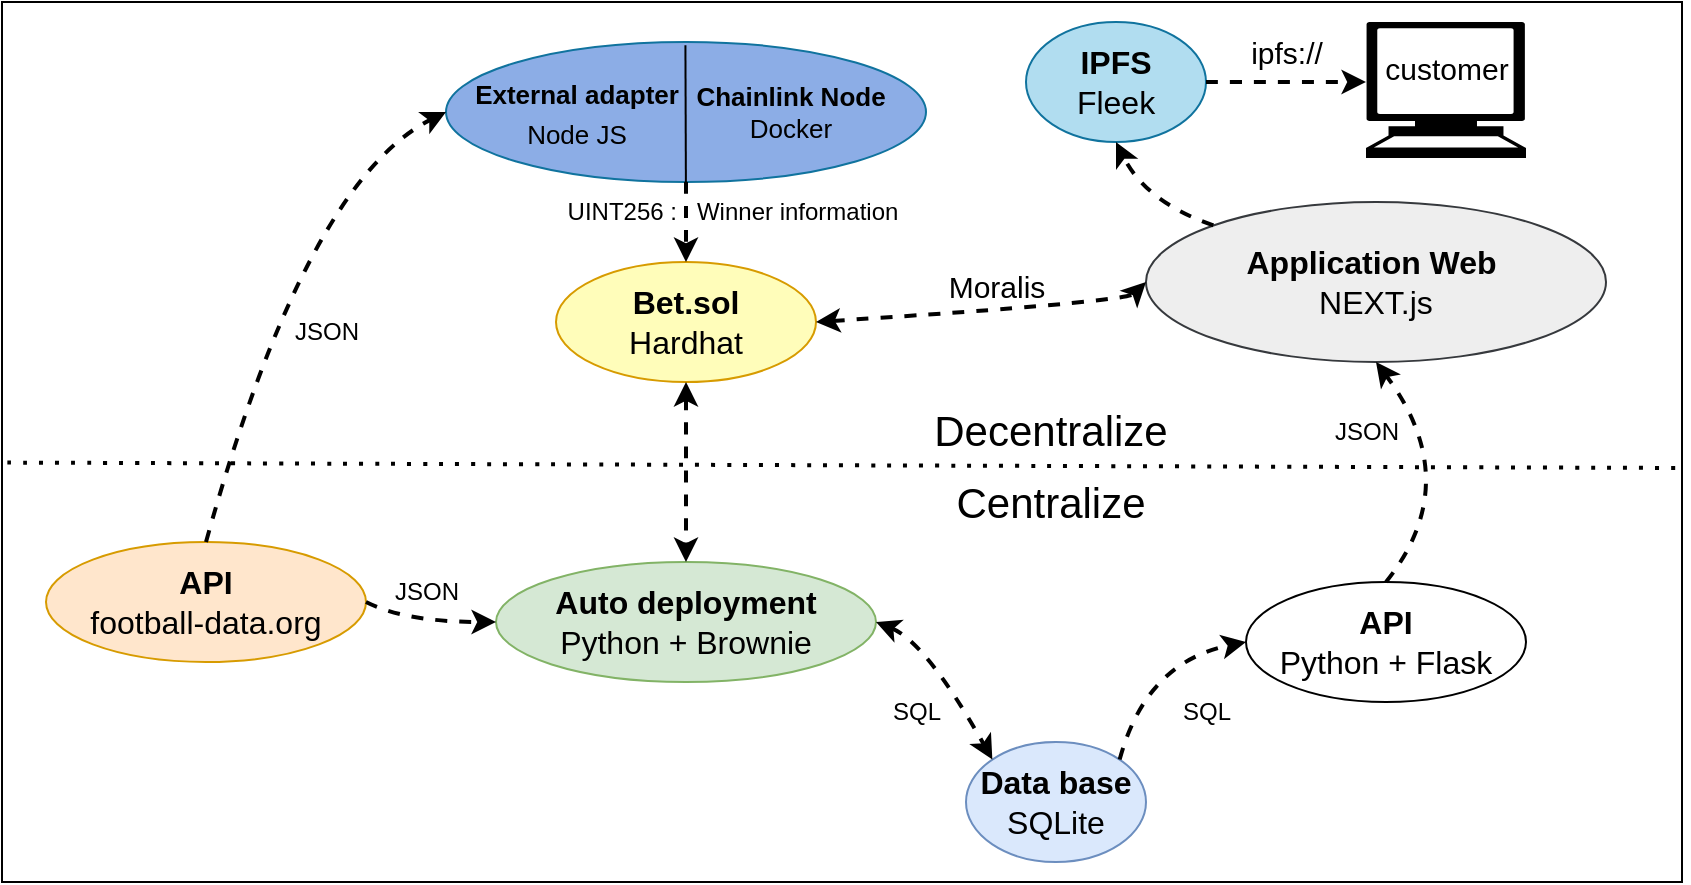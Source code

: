 <mxfile version="20.2.8" type="device"><diagram id="oLU-uPrBzbeZ1MAkRmQW" name="Page-1"><mxGraphModel dx="2035" dy="732" grid="1" gridSize="4" guides="1" tooltips="1" connect="1" arrows="1" fold="1" page="1" pageScale="1" pageWidth="850" pageHeight="1100" math="0" shadow="0"><root><mxCell id="0"/><mxCell id="1" parent="0"/><mxCell id="ACB41u7Kq91Ow9MT8jL0-2" value="&lt;font style=&quot;font-size: 13px;&quot;&gt;&amp;nbsp; &amp;nbsp; &amp;nbsp; &amp;nbsp; &amp;nbsp; &amp;nbsp; &amp;nbsp; &amp;nbsp; &amp;nbsp; &amp;nbsp; &amp;nbsp; &amp;nbsp; &amp;nbsp; &amp;nbsp; &amp;nbsp; &amp;nbsp;&amp;nbsp;&lt;/font&gt;" style="ellipse;whiteSpace=wrap;html=1;fillColor=#8CADE6;strokeColor=#10739e;rounded=0;" parent="1" vertex="1"><mxGeometry x="30" y="20" width="240" height="70" as="geometry"/></mxCell><mxCell id="ACB41u7Kq91Ow9MT8jL0-7" value="&lt;font style=&quot;font-size: 16px;&quot;&gt;&lt;b&gt;IPFS&lt;/b&gt;&lt;br&gt;Fleek&lt;/font&gt;" style="ellipse;whiteSpace=wrap;html=1;fillColor=#b1ddf0;strokeColor=#10739e;rounded=0;" parent="1" vertex="1"><mxGeometry x="320" y="10" width="90" height="60" as="geometry"/></mxCell><mxCell id="ACB41u7Kq91Ow9MT8jL0-8" value="&lt;font style=&quot;font-size: 16px;&quot;&gt;&lt;b&gt;Application Web&amp;nbsp;&lt;br&gt;&lt;/b&gt;NEXT.js&lt;/font&gt;" style="ellipse;whiteSpace=wrap;html=1;fillColor=#eeeeee;strokeColor=#36393d;rounded=0;" parent="1" vertex="1"><mxGeometry x="380" y="100" width="230" height="80" as="geometry"/></mxCell><mxCell id="ACB41u7Kq91Ow9MT8jL0-9" value="&lt;span style=&quot;font-size: 16px;&quot;&gt;&lt;b&gt;API&lt;br&gt;&lt;/b&gt;football-data.org&lt;br&gt;&lt;/span&gt;" style="ellipse;whiteSpace=wrap;html=1;fillColor=#ffe6cc;strokeColor=#d79b00;rounded=0;" parent="1" vertex="1"><mxGeometry x="-170" y="270" width="160" height="60" as="geometry"/></mxCell><mxCell id="ACB41u7Kq91Ow9MT8jL0-10" value="&lt;font style=&quot;font-size: 16px;&quot;&gt;&lt;b&gt;Bet.sol&lt;br&gt;&lt;/b&gt;Hardhat&lt;/font&gt;" style="ellipse;whiteSpace=wrap;html=1;fillColor=#FFFDBA;strokeColor=#d79b00;rounded=0;" parent="1" vertex="1"><mxGeometry x="85" y="130" width="130" height="60" as="geometry"/></mxCell><mxCell id="ACB41u7Kq91Ow9MT8jL0-12" value="" style="endArrow=none;html=1;rounded=0;fontSize=16;exitX=0.374;exitY=0.99;exitDx=0;exitDy=0;exitPerimeter=0;entryX=0.373;entryY=0.013;entryDx=0;entryDy=0;entryPerimeter=0;curved=1;" parent="1" edge="1"><mxGeometry width="50" height="50" relative="1" as="geometry"><mxPoint x="149.95" y="90.0" as="sourcePoint"/><mxPoint x="149.71" y="21.61" as="targetPoint"/></mxGeometry></mxCell><mxCell id="ACB41u7Kq91Ow9MT8jL0-13" value="&lt;font style=&quot;font-size: 13px;&quot;&gt;&lt;b&gt;External adapter&lt;br&gt;&lt;/b&gt;Node JS&lt;br&gt;&lt;/font&gt;" style="text;html=1;align=center;verticalAlign=middle;resizable=0;points=[];autosize=1;strokeColor=none;fillColor=none;fontSize=16;rounded=0;" parent="1" vertex="1"><mxGeometry x="30" y="30" width="130" height="50" as="geometry"/></mxCell><mxCell id="ACB41u7Kq91Ow9MT8jL0-14" value="&lt;span style=&quot;&quot;&gt;&lt;b&gt;Chainlink Node&lt;br&gt;&lt;/b&gt;&lt;/span&gt;&lt;span style=&quot;&quot;&gt;Docker&lt;/span&gt;" style="text;html=1;align=center;verticalAlign=middle;resizable=0;points=[];autosize=1;strokeColor=none;fillColor=none;fontSize=13;rounded=0;" parent="1" vertex="1"><mxGeometry x="142" y="35" width="120" height="40" as="geometry"/></mxCell><mxCell id="ACB41u7Kq91Ow9MT8jL0-15" value="&lt;span style=&quot;font-size: 16px;&quot;&gt;&lt;b&gt;Auto deployment&lt;br&gt;&lt;/b&gt;Python + Brownie&lt;/span&gt;" style="ellipse;whiteSpace=wrap;html=1;fillColor=#d5e8d4;strokeColor=#82b366;rounded=0;" parent="1" vertex="1"><mxGeometry x="55" y="280" width="190" height="60" as="geometry"/></mxCell><mxCell id="ACB41u7Kq91Ow9MT8jL0-16" value="&lt;font style=&quot;font-size: 16px;&quot;&gt;&lt;b&gt;API&lt;/b&gt;&lt;br&gt;Python + Flask&lt;/font&gt;" style="ellipse;whiteSpace=wrap;html=1;rounded=0;" parent="1" vertex="1"><mxGeometry x="430" y="290" width="140" height="60" as="geometry"/></mxCell><mxCell id="ACB41u7Kq91Ow9MT8jL0-17" value="&lt;font style=&quot;font-size: 16px;&quot;&gt;&lt;b&gt;Data base&lt;br&gt;&lt;/b&gt;SQLite&lt;/font&gt;" style="ellipse;whiteSpace=wrap;html=1;fillColor=#dae8fc;strokeColor=#6c8ebf;rounded=0;" parent="1" vertex="1"><mxGeometry x="290" y="370" width="90" height="60" as="geometry"/></mxCell><mxCell id="ACB41u7Kq91Ow9MT8jL0-19" value="" style="endArrow=classic;html=1;rounded=0;fontSize=16;exitX=1;exitY=0.5;exitDx=0;exitDy=0;entryX=0;entryY=0.5;entryDx=0;entryDy=0;dashed=1;startArrow=classic;startFill=1;strokeWidth=2;curved=1;" parent="1" source="ACB41u7Kq91Ow9MT8jL0-10" target="ACB41u7Kq91Ow9MT8jL0-8" edge="1"><mxGeometry width="50" height="50" relative="1" as="geometry"><mxPoint x="380" y="230" as="sourcePoint"/><mxPoint x="430" y="180" as="targetPoint"/><Array as="points"><mxPoint x="370" y="150"/></Array></mxGeometry></mxCell><mxCell id="ACB41u7Kq91Ow9MT8jL0-20" value="" style="endArrow=classic;html=1;rounded=0;fontSize=16;exitX=0.5;exitY=1;exitDx=0;exitDy=0;entryX=0.5;entryY=0;entryDx=0;entryDy=0;dashed=1;startArrow=classic;startFill=1;strokeWidth=2;curved=1;" parent="1" source="ACB41u7Kq91Ow9MT8jL0-10" target="ACB41u7Kq91Ow9MT8jL0-15" edge="1"><mxGeometry width="50" height="50" relative="1" as="geometry"><mxPoint x="141.18" y="200" as="sourcePoint"/><mxPoint x="399.999" y="251.668" as="targetPoint"/><Array as="points"/></mxGeometry></mxCell><mxCell id="ACB41u7Kq91Ow9MT8jL0-22" value="" style="endArrow=classic;html=1;rounded=0;fontSize=16;exitX=0.5;exitY=1;exitDx=0;exitDy=0;entryX=0.5;entryY=0;entryDx=0;entryDy=0;dashed=1;startArrow=none;startFill=0;strokeWidth=2;curved=1;" parent="1" source="ACB41u7Kq91Ow9MT8jL0-2" target="ACB41u7Kq91Ow9MT8jL0-10" edge="1"><mxGeometry width="50" height="50" relative="1" as="geometry"><mxPoint x="149.62" y="110" as="sourcePoint"/><mxPoint x="149.62" y="200" as="targetPoint"/><Array as="points"/></mxGeometry></mxCell><mxCell id="ACB41u7Kq91Ow9MT8jL0-23" value="" style="endArrow=classic;html=1;rounded=0;fontSize=16;exitX=1;exitY=0.5;exitDx=0;exitDy=0;entryX=0;entryY=0;entryDx=0;entryDy=0;dashed=1;startArrow=classic;startFill=1;strokeWidth=2;curved=1;" parent="1" source="ACB41u7Kq91Ow9MT8jL0-15" target="ACB41u7Kq91Ow9MT8jL0-17" edge="1"><mxGeometry width="50" height="50" relative="1" as="geometry"><mxPoint x="270" y="320" as="sourcePoint"/><mxPoint x="528.819" y="371.668" as="targetPoint"/><Array as="points"><mxPoint x="270" y="320"/></Array></mxGeometry></mxCell><mxCell id="ACB41u7Kq91Ow9MT8jL0-25" value="" style="endArrow=classic;html=1;rounded=0;fontSize=16;exitX=1;exitY=0;exitDx=0;exitDy=0;entryX=0;entryY=0.5;entryDx=0;entryDy=0;dashed=1;startArrow=none;startFill=0;strokeWidth=2;curved=1;" parent="1" source="ACB41u7Kq91Ow9MT8jL0-17" target="ACB41u7Kq91Ow9MT8jL0-16" edge="1"><mxGeometry width="50" height="50" relative="1" as="geometry"><mxPoint x="210" y="360" as="sourcePoint"/><mxPoint x="210" y="400" as="targetPoint"/><Array as="points"><mxPoint x="380" y="330"/><mxPoint x="430" y="320"/></Array></mxGeometry></mxCell><mxCell id="ACB41u7Kq91Ow9MT8jL0-26" value="" style="endArrow=classic;html=1;rounded=0;fontSize=16;exitX=0;exitY=0;exitDx=0;exitDy=0;entryX=0.5;entryY=1;entryDx=0;entryDy=0;dashed=1;startArrow=none;startFill=0;strokeWidth=2;curved=1;" parent="1" source="ACB41u7Kq91Ow9MT8jL0-8" target="ACB41u7Kq91Ow9MT8jL0-7" edge="1"><mxGeometry width="50" height="50" relative="1" as="geometry"><mxPoint x="550.5" y="75" as="sourcePoint"/><mxPoint x="479.997" y="113.787" as="targetPoint"/><Array as="points"><mxPoint x="380" y="100"/></Array></mxGeometry></mxCell><mxCell id="ACB41u7Kq91Ow9MT8jL0-28" value="" style="endArrow=classic;html=1;rounded=0;fontSize=16;exitX=0.5;exitY=0;exitDx=0;exitDy=0;dashed=1;startArrow=none;startFill=0;strokeWidth=2;curved=1;entryX=0.5;entryY=1;entryDx=0;entryDy=0;" parent="1" source="ACB41u7Kq91Ow9MT8jL0-16" target="ACB41u7Kq91Ow9MT8jL0-8" edge="1"><mxGeometry width="50" height="50" relative="1" as="geometry"><mxPoint x="260" y="450" as="sourcePoint"/><mxPoint x="555" y="280" as="targetPoint"/><Array as="points"><mxPoint x="540" y="240"/></Array></mxGeometry></mxCell><mxCell id="ACB41u7Kq91Ow9MT8jL0-29" value="" style="endArrow=classic;html=1;rounded=0;fontSize=16;exitX=0.5;exitY=0;exitDx=0;exitDy=0;dashed=1;startArrow=none;startFill=0;strokeWidth=2;curved=1;entryX=0;entryY=0.5;entryDx=0;entryDy=0;" parent="1" source="ACB41u7Kq91Ow9MT8jL0-9" target="ACB41u7Kq91Ow9MT8jL0-2" edge="1"><mxGeometry width="50" height="50" relative="1" as="geometry"><mxPoint x="363.0" y="190.0" as="sourcePoint"/><mxPoint x="60" y="100" as="targetPoint"/><Array as="points"><mxPoint x="-40" y="90"/></Array></mxGeometry></mxCell><mxCell id="ACB41u7Kq91Ow9MT8jL0-30" value="" style="endArrow=classic;html=1;rounded=0;fontSize=16;exitX=1;exitY=0.5;exitDx=0;exitDy=0;entryX=0;entryY=0.5;entryDx=0;entryDy=0;dashed=1;startArrow=none;startFill=0;strokeWidth=2;curved=1;" parent="1" source="ACB41u7Kq91Ow9MT8jL0-9" target="ACB41u7Kq91Ow9MT8jL0-15" edge="1"><mxGeometry width="50" height="50" relative="1" as="geometry"><mxPoint x="331.68" y="400.39" as="sourcePoint"/><mxPoint x="230.0" y="270.002" as="targetPoint"/><Array as="points"><mxPoint x="10" y="310"/></Array></mxGeometry></mxCell><mxCell id="ACB41u7Kq91Ow9MT8jL0-32" value="" style="endArrow=none;dashed=1;html=1;dashPattern=1 3;strokeWidth=2;rounded=0;fontSize=12;startSize=14;endSize=14;curved=1;exitX=0.002;exitY=0.534;exitDx=0;exitDy=0;exitPerimeter=0;" parent="1" edge="1"><mxGeometry width="50" height="50" relative="1" as="geometry"><mxPoint x="-189.32" y="230.3" as="sourcePoint"/><mxPoint x="650" y="233" as="targetPoint"/></mxGeometry></mxCell><mxCell id="ACB41u7Kq91Ow9MT8jL0-33" value="&lt;font style=&quot;font-size: 21px;&quot;&gt;Decentralize&lt;/font&gt;" style="text;html=1;align=center;verticalAlign=middle;resizable=0;points=[];autosize=1;strokeColor=none;fillColor=none;fontSize=16;" parent="1" vertex="1"><mxGeometry x="262" y="194" width="140" height="40" as="geometry"/></mxCell><mxCell id="ACB41u7Kq91Ow9MT8jL0-34" value="&lt;font style=&quot;font-size: 21px;&quot;&gt;Centralize&lt;/font&gt;" style="text;html=1;align=center;verticalAlign=middle;resizable=0;points=[];autosize=1;strokeColor=none;fillColor=none;fontSize=16;" parent="1" vertex="1"><mxGeometry x="272" y="230" width="120" height="40" as="geometry"/></mxCell><mxCell id="AjNXdWg41I0N0xnmoIMw-1" value="SQL" style="text;html=1;align=center;verticalAlign=middle;resizable=0;points=[];autosize=1;strokeColor=none;fillColor=none;" parent="1" vertex="1"><mxGeometry x="240" y="340" width="50" height="30" as="geometry"/></mxCell><mxCell id="AjNXdWg41I0N0xnmoIMw-3" value="SQL" style="text;html=1;align=center;verticalAlign=middle;resizable=0;points=[];autosize=1;strokeColor=none;fillColor=none;" parent="1" vertex="1"><mxGeometry x="385" y="340" width="50" height="30" as="geometry"/></mxCell><mxCell id="AjNXdWg41I0N0xnmoIMw-4" value="JSON" style="text;html=1;align=center;verticalAlign=middle;resizable=0;points=[];autosize=1;strokeColor=none;fillColor=none;" parent="1" vertex="1"><mxGeometry x="460" y="200" width="60" height="30" as="geometry"/></mxCell><mxCell id="AjNXdWg41I0N0xnmoIMw-5" value="JSON" style="text;html=1;align=center;verticalAlign=middle;resizable=0;points=[];autosize=1;strokeColor=none;fillColor=none;" parent="1" vertex="1"><mxGeometry x="-60" y="150" width="60" height="30" as="geometry"/></mxCell><mxCell id="AjNXdWg41I0N0xnmoIMw-6" value="JSON" style="text;html=1;align=center;verticalAlign=middle;resizable=0;points=[];autosize=1;strokeColor=none;fillColor=none;" parent="1" vertex="1"><mxGeometry x="-10" y="280" width="60" height="30" as="geometry"/></mxCell><mxCell id="AjNXdWg41I0N0xnmoIMw-7" value="UINT256 :&amp;nbsp; &amp;nbsp;Winner information" style="text;html=1;align=center;verticalAlign=middle;resizable=0;points=[];autosize=1;strokeColor=none;fillColor=none;" parent="1" vertex="1"><mxGeometry x="78" y="90" width="190" height="30" as="geometry"/></mxCell><mxCell id="AjNXdWg41I0N0xnmoIMw-8" value="" style="endArrow=classic;html=1;rounded=0;fontSize=16;exitX=1;exitY=0.5;exitDx=0;exitDy=0;dashed=1;startArrow=none;startFill=0;strokeWidth=2;curved=1;" parent="1" source="ACB41u7Kq91Ow9MT8jL0-7" edge="1"><mxGeometry width="50" height="50" relative="1" as="geometry"><mxPoint x="410" y="40" as="sourcePoint"/><mxPoint x="490" y="40" as="targetPoint"/><Array as="points"/></mxGeometry></mxCell><mxCell id="AjNXdWg41I0N0xnmoIMw-9" value="" style="shape=mxgraph.signs.tech.computer;html=1;pointerEvents=1;fillColor=#000000;strokeColor=none;verticalLabelPosition=bottom;verticalAlign=top;align=center;" parent="1" vertex="1"><mxGeometry x="490" y="10" width="80" height="68" as="geometry"/></mxCell><mxCell id="AjNXdWg41I0N0xnmoIMw-11" value="&lt;font style=&quot;font-size: 15px;&quot;&gt;customer&lt;/font&gt;" style="text;html=1;align=center;verticalAlign=middle;resizable=0;points=[];autosize=1;strokeColor=none;fillColor=none;" parent="1" vertex="1"><mxGeometry x="485" y="18" width="90" height="30" as="geometry"/></mxCell><mxCell id="AjNXdWg41I0N0xnmoIMw-14" value="ipfs://" style="text;html=1;align=center;verticalAlign=middle;resizable=0;points=[];autosize=1;strokeColor=none;fillColor=none;fontSize=15;" parent="1" vertex="1"><mxGeometry x="420" y="10" width="60" height="30" as="geometry"/></mxCell><mxCell id="AjNXdWg41I0N0xnmoIMw-18" value="Moralis" style="text;html=1;align=center;verticalAlign=middle;resizable=0;points=[];autosize=1;strokeColor=none;fillColor=none;fontSize=15;" parent="1" vertex="1"><mxGeometry x="270" y="127" width="70" height="30" as="geometry"/></mxCell><mxCell id="S8B9gij4zEmNTzN9GSDj-2" value="" style="rounded=0;whiteSpace=wrap;html=1;fillColor=none;" vertex="1" parent="1"><mxGeometry x="-192" width="840" height="440" as="geometry"/></mxCell></root></mxGraphModel></diagram></mxfile>